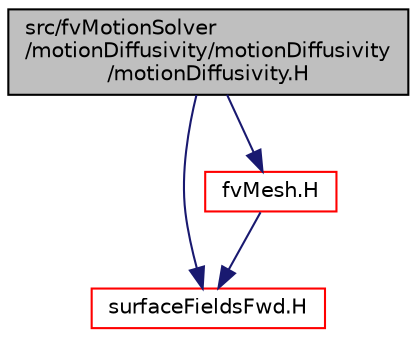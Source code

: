 digraph "src/fvMotionSolver/motionDiffusivity/motionDiffusivity/motionDiffusivity.H"
{
  bgcolor="transparent";
  edge [fontname="Helvetica",fontsize="10",labelfontname="Helvetica",labelfontsize="10"];
  node [fontname="Helvetica",fontsize="10",shape=record];
  Node0 [label="src/fvMotionSolver\l/motionDiffusivity/motionDiffusivity\l/motionDiffusivity.H",height=0.2,width=0.4,color="black", fillcolor="grey75", style="filled", fontcolor="black"];
  Node0 -> Node1 [color="midnightblue",fontsize="10",style="solid",fontname="Helvetica"];
  Node1 [label="surfaceFieldsFwd.H",height=0.2,width=0.4,color="red",URL="$a02900.html"];
  Node0 -> Node73 [color="midnightblue",fontsize="10",style="solid",fontname="Helvetica"];
  Node73 [label="fvMesh.H",height=0.2,width=0.4,color="red",URL="$a03719.html"];
  Node73 -> Node1 [color="midnightblue",fontsize="10",style="solid",fontname="Helvetica"];
}
